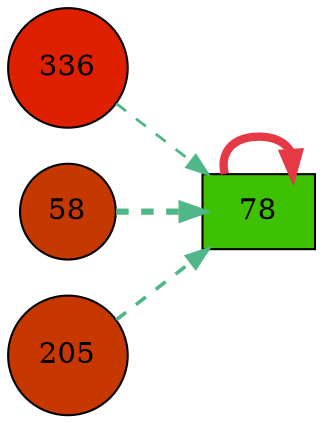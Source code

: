 digraph G{
rankdir=LR;
336 [style=filled, shape=circle, fillcolor="#de2000", label="336"];
58 [style=filled, shape=circle, fillcolor="#c53900", label="58"];
205 [style=filled, shape=circle, fillcolor="#c73700", label="205"];
78 [style=filled, shape=box, fillcolor="#3dc100", label="78"];
78 -> 78 [color="#e63946",penwidth=4.00];
58 -> 78 [color="#52b788",style=dashed,penwidth=3.00];
205 -> 78 [color="#52b788",style=dashed,penwidth=1.76];
336 -> 78 [color="#52b788",style=dashed,penwidth=1.37];
}